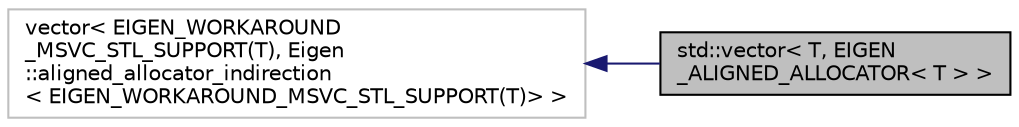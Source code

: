 digraph "std::vector&lt; T, EIGEN_ALIGNED_ALLOCATOR&lt; T &gt; &gt;"
{
  edge [fontname="Helvetica",fontsize="10",labelfontname="Helvetica",labelfontsize="10"];
  node [fontname="Helvetica",fontsize="10",shape=record];
  rankdir="LR";
  Node1 [label="std::vector\< T, EIGEN\l_ALIGNED_ALLOCATOR\< T \> \>",height=0.2,width=0.4,color="black", fillcolor="grey75", style="filled" fontcolor="black"];
  Node2 -> Node1 [dir="back",color="midnightblue",fontsize="10",style="solid",fontname="Helvetica"];
  Node2 [label="vector\< EIGEN_WORKAROUND\l_MSVC_STL_SUPPORT(T), Eigen\l::aligned_allocator_indirection\l\< EIGEN_WORKAROUND_MSVC_STL_SUPPORT(T)\> \>",height=0.2,width=0.4,color="grey75", fillcolor="white", style="filled"];
}
